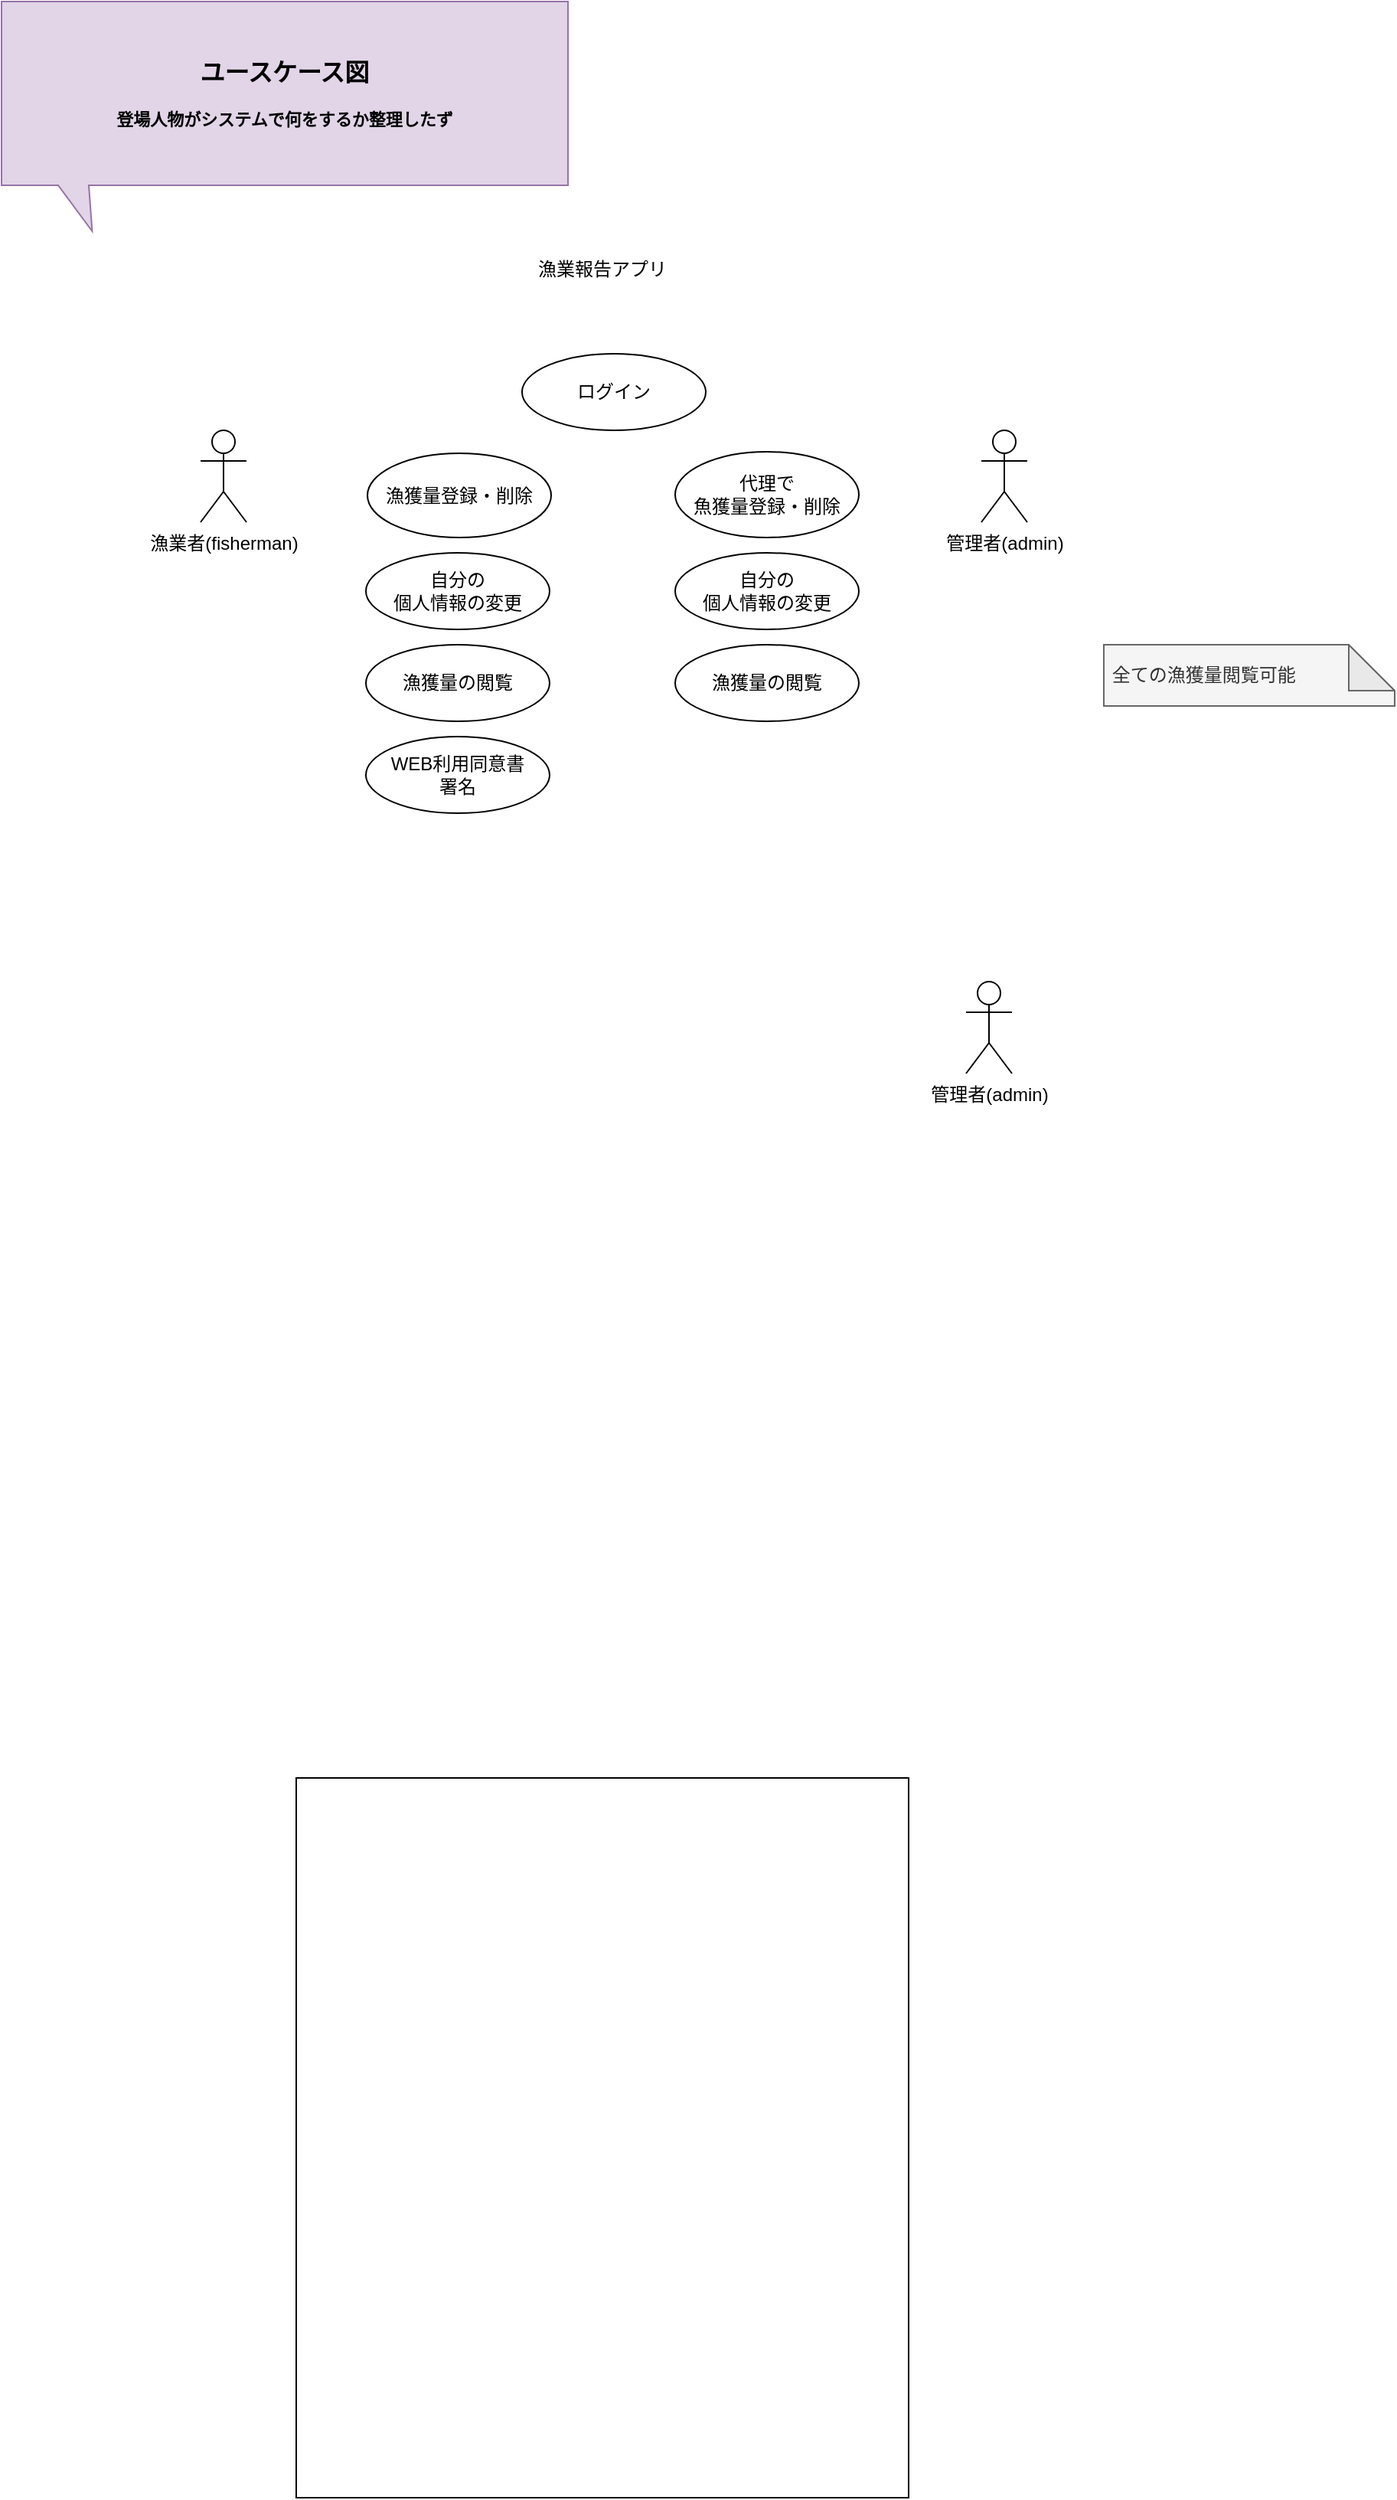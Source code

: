 <mxfile>
    <diagram id="FRoAfU_4O3ruzakwIpyC" name="ページ1">
        <mxGraphModel dx="1669" dy="814" grid="1" gridSize="10" guides="1" tooltips="1" connect="1" arrows="1" fold="1" page="1" pageScale="1" pageWidth="850" pageHeight="1100" math="0" shadow="0">
            <root>
                <mxCell id="0"/>
                <mxCell id="1" parent="0"/>
                <mxCell id="2" value="&lt;b&gt;&lt;font style=&quot;font-size: 16px;&quot;&gt;ユースケース図&lt;/font&gt;&lt;/b&gt;&lt;br&gt;&lt;p style=&quot;margin: 0px; font-variant-numeric: normal; font-variant-east-asian: normal; font-variant-alternates: normal; font-kerning: auto; font-optical-sizing: auto; font-feature-settings: normal; font-variation-settings: normal; font-stretch: normal; font-size: 11px; line-height: normal; font-family: &amp;quot;Hiragino Kaku Gothic ProN&amp;quot;; text-align: start;&quot; class=&quot;p1&quot;&gt;&lt;b&gt;&lt;br&gt;&lt;/b&gt;&lt;/p&gt;&lt;p style=&quot;margin: 0px; font-variant-numeric: normal; font-variant-east-asian: normal; font-variant-alternates: normal; font-kerning: auto; font-optical-sizing: auto; font-feature-settings: normal; font-variation-settings: normal; font-stretch: normal; font-size: 11px; line-height: normal; font-family: &amp;quot;Hiragino Kaku Gothic ProN&amp;quot;; text-align: start;&quot; class=&quot;p1&quot;&gt;&lt;b&gt;登場人物がシステムで何をするか整理したず&lt;/b&gt;&lt;/p&gt;" style="shape=callout;whiteSpace=wrap;html=1;perimeter=calloutPerimeter;fontFamily=Helvetica;fontSize=12;fillColor=#e1d5e7;strokeColor=#9673a6;position2=0.16;size=30;position=0.1;" parent="1" vertex="1">
                    <mxGeometry x="40" y="40" width="370" height="150" as="geometry"/>
                </mxCell>
                <mxCell id="3" value="" style="rounded=0;whiteSpace=wrap;html=1;" parent="1" vertex="1">
                    <mxGeometry x="232.5" y="1200" width="400" height="470" as="geometry"/>
                </mxCell>
                <mxCell id="4" value="漁業報告アプリ" style="text;html=1;strokeColor=none;fillColor=none;align=center;verticalAlign=middle;whiteSpace=wrap;rounded=0;" parent="1" vertex="1">
                    <mxGeometry x="370" y="200" width="125" height="30" as="geometry"/>
                </mxCell>
                <mxCell id="5" value="漁業者(fisherman)" style="shape=umlActor;verticalLabelPosition=bottom;verticalAlign=top;html=1;outlineConnect=0;" parent="1" vertex="1">
                    <mxGeometry x="170" y="320" width="30" height="60" as="geometry"/>
                </mxCell>
                <mxCell id="7" value="&lt;span style=&quot;color: rgba(0, 0, 0, 0); font-family: monospace; font-size: 0px; text-align: start;&quot;&gt;%3CmxGraphModel%3E%3Croot%3E%3CmxCell%20id%3D%220%22%2F%3E%3CmxCell%20id%3D%221%22%20parent%3D%220%22%2F%3E%3CmxCell%20id%3D%222%22%20value%3D%22%E6%BC%81%E6%A5%AD%E8%80%85(fisherman)%22%20style%3D%22shape%3DumlActor%3BverticalLabelPosition%3Dbottom%3BverticalAlign%3Dtop%3Bhtml%3D1%3BoutlineConnect%3D0%3B%22%20vertex%3D%221%22%20parent%3D%221%22%3E%3CmxGeometry%20x%3D%22105%22%20y%3D%22320%22%20width%3D%2230%22%20height%3D%2260%22%20as%3D%22geometry%22%2F%3E%3C%2FmxCell%3E%3C%2Froot%3E%3C%2FmxGraphModel%3E&lt;/span&gt;漁獲量登録・削除" style="ellipse;whiteSpace=wrap;html=1;" parent="1" vertex="1">
                    <mxGeometry x="279" y="335" width="120" height="55" as="geometry"/>
                </mxCell>
                <mxCell id="8" value="自分の&lt;br&gt;個人情報の変更" style="ellipse;whiteSpace=wrap;html=1;" parent="1" vertex="1">
                    <mxGeometry x="278" y="400" width="120" height="50" as="geometry"/>
                </mxCell>
                <mxCell id="11" value="ログイン" style="ellipse;whiteSpace=wrap;html=1;" parent="1" vertex="1">
                    <mxGeometry x="380" y="270" width="120" height="50" as="geometry"/>
                </mxCell>
                <mxCell id="12" value="漁獲量の閲覧&lt;span style=&quot;color: rgba(0, 0, 0, 0); font-family: monospace; font-size: 0px; text-align: start;&quot;&gt;%3CmxGraphModel%3E%3Croot%3E%3CmxCell%20id%3D%220%22%2F%3E%3CmxCell%20id%3D%221%22%20parent%3D%220%22%2F%3E%3CmxCell%20id%3D%222%22%20value%3D%22%E5%80%8B%E4%BA%BA%E6%83%85%E5%A0%B1%E3%81%AE%E5%A4%89%E6%9B%B4%22%20style%3D%22ellipse%3BwhiteSpace%3Dwrap%3Bhtml%3D1%3B%22%20vertex%3D%221%22%20parent%3D%221%22%3E%3CmxGeometry%20x%3D%22270%22%20y%3D%22410%22%20width%3D%22120%22%20height%3D%2250%22%20as%3D%22geometry%22%2F%3E%3C%2FmxCell%3E%3C%2Froot%3E%3C%2FmxGraphModel%3E&lt;/span&gt;" style="ellipse;whiteSpace=wrap;html=1;" parent="1" vertex="1">
                    <mxGeometry x="278" y="460" width="120" height="50" as="geometry"/>
                </mxCell>
                <mxCell id="13" value="WEB利用同意書&lt;br&gt;署名" style="ellipse;whiteSpace=wrap;html=1;" parent="1" vertex="1">
                    <mxGeometry x="278" y="520" width="120" height="50" as="geometry"/>
                </mxCell>
                <mxCell id="14" value="管理者(admin)" style="shape=umlActor;verticalLabelPosition=bottom;verticalAlign=top;html=1;outlineConnect=0;" parent="1" vertex="1">
                    <mxGeometry x="680" y="320" width="30" height="60" as="geometry"/>
                </mxCell>
                <mxCell id="15" value="&lt;span style=&quot;color: rgba(0, 0, 0, 0); font-family: monospace; font-size: 0px; text-align: start;&quot;&gt;代理だいい%3CmxGraphModel%3E%3Croot%3E%3CmxCell%20id%3D%220%22%2F%3E%3CmxCell%20id%3D%221%22%20parent%3D%220%22%2F%3E%3CmxCell%20id%3D%222%22%20value%3D%22%E6%BC%81%E6%A5%AD%E8%80%85(fisherman)%22%20style%3D%22shape%3DumlActor%3BverticalLabelPosition%3Dbottom%3BverticalAlign%3Dtop%3Bhtml%3D1%3BoutlineConnect%3D0%3B%22%20vertex%3D%221%22%20parent%3D%221%22%3E%3CmxGeometry%20x%3D%22105%22%20y%3D%22320%22%20width%3D%2230%22%20height%3D%2260%22%20as%3D%22geometry%22%2F%3E%3C%2FmxCell%3E%3C%2Froot%3E%3C%2FmxGraphMod&lt;/span&gt;代理で&lt;br&gt;魚獲量登録・削除" style="ellipse;whiteSpace=wrap;html=1;" parent="1" vertex="1">
                    <mxGeometry x="480" y="334" width="120" height="56" as="geometry"/>
                </mxCell>
                <mxCell id="17" value="自分の&lt;br style=&quot;border-color: var(--border-color);&quot;&gt;個人情報の変更" style="ellipse;whiteSpace=wrap;html=1;" parent="1" vertex="1">
                    <mxGeometry x="480" y="400" width="120" height="50" as="geometry"/>
                </mxCell>
                <mxCell id="18" value="漁獲量の閲覧&lt;span style=&quot;color: rgba(0, 0, 0, 0); font-family: monospace; font-size: 0px; text-align: start;&quot;&gt;%3CmxGraphModel%3E%3Croot%3E%3CmxCell%20id%3D%220%22%2F%3E%3CmxCell%20id%3D%221%22%20parent%3D%220%22%2F%3E%3CmxCell%20id%3D%222%22%20value%3D%22%E5%80%8B%E4%BA%BA%E6%83%85%E5%A0%B1%E3%81%AE%E5%A4%89%E6%9B%B4%22%20style%3D%22ellipse%3BwhiteSpace%3Dwrap%3Bhtml%3D1%3B%22%20vertex%3D%221%22%20parent%3D%221%22%3E%3CmxGeometry%20x%3D%22270%22%20y%3D%22410%22%20width%3D%22120%22%20height%3D%2250%22%20as%3D%22geometry%22%2F%3E%3C%2FmxCell%3E%3C%2Froot%3E%3C%2FmxGraphModel%3E&lt;/span&gt;" style="ellipse;whiteSpace=wrap;html=1;" parent="1" vertex="1">
                    <mxGeometry x="480" y="460" width="120" height="50" as="geometry"/>
                </mxCell>
                <mxCell id="21" value="&lt;span style=&quot;text-align: center;&quot;&gt;&amp;nbsp;全ての漁獲量閲覧可能&lt;br&gt;&lt;/span&gt;" style="shape=note;whiteSpace=wrap;html=1;backgroundOutline=1;darkOpacity=0.05;fillColor=#f5f5f5;strokeColor=#666666;fontColor=#333333;align=left;" parent="1" vertex="1">
                    <mxGeometry x="760" y="460" width="190" height="40" as="geometry"/>
                </mxCell>
                <mxCell id="22" value="管理者(admin)" style="shape=umlActor;verticalLabelPosition=bottom;verticalAlign=top;html=1;outlineConnect=0;" parent="1" vertex="1">
                    <mxGeometry x="670" y="680" width="30" height="60" as="geometry"/>
                </mxCell>
            </root>
        </mxGraphModel>
    </diagram>
</mxfile>